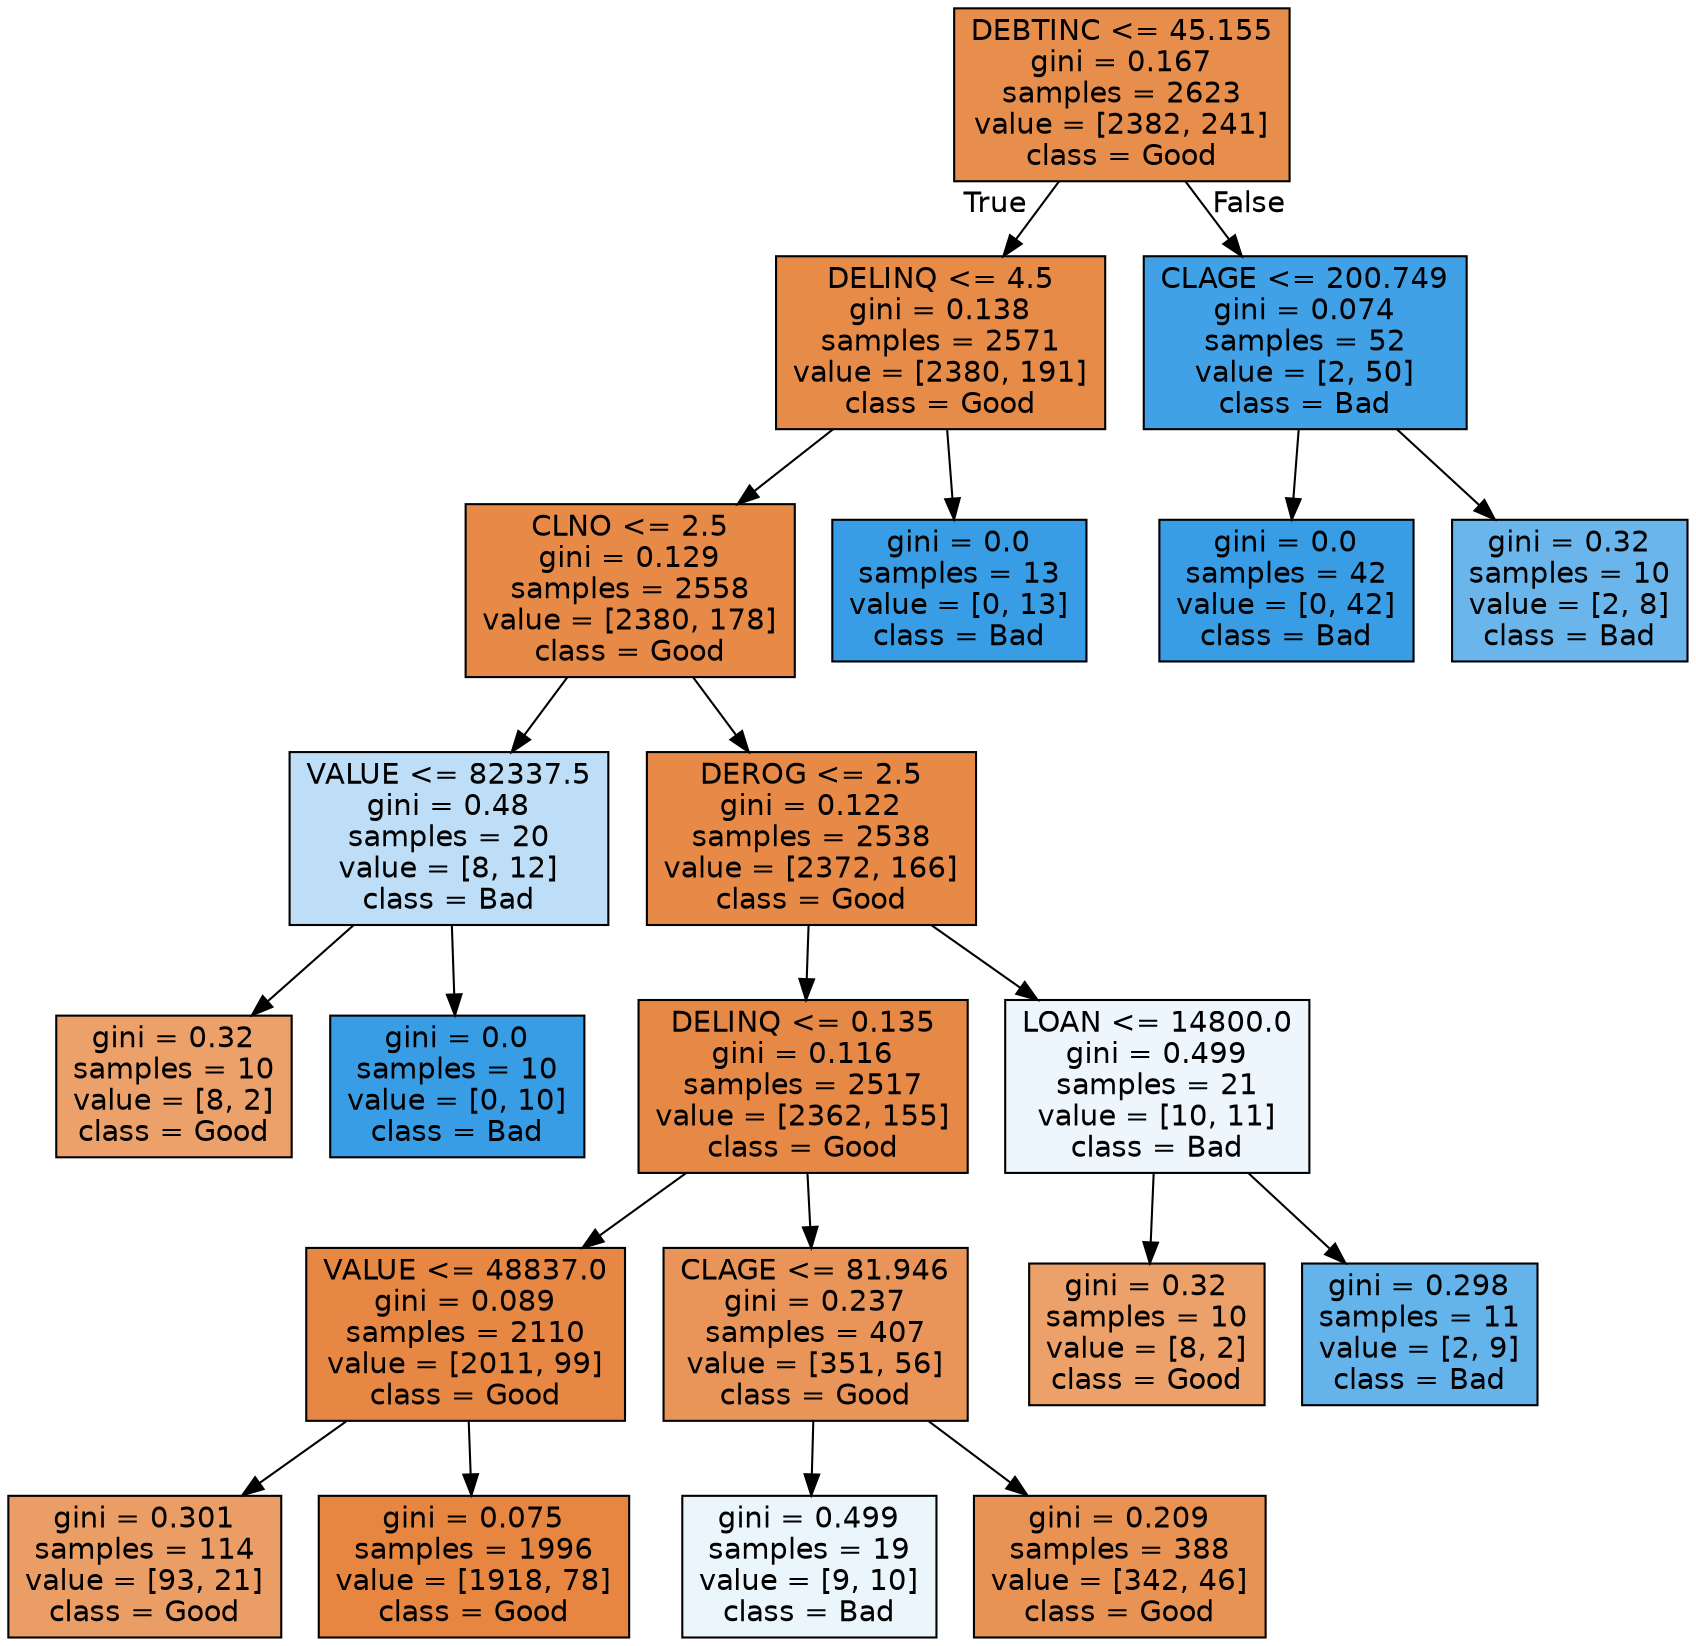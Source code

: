 digraph Tree {
node [shape=box, style="filled", color="black", fontname="helvetica"] ;
edge [fontname="helvetica"] ;
0 [label="DEBTINC <= 45.155\ngini = 0.167\nsamples = 2623\nvalue = [2382, 241]\nclass = Good", fillcolor="#e88e4d"] ;
1 [label="DELINQ <= 4.5\ngini = 0.138\nsamples = 2571\nvalue = [2380, 191]\nclass = Good", fillcolor="#e78b49"] ;
0 -> 1 [labeldistance=2.5, labelangle=45, headlabel="True"] ;
2 [label="CLNO <= 2.5\ngini = 0.129\nsamples = 2558\nvalue = [2380, 178]\nclass = Good", fillcolor="#e78a48"] ;
1 -> 2 ;
3 [label="VALUE <= 82337.5\ngini = 0.48\nsamples = 20\nvalue = [8, 12]\nclass = Bad", fillcolor="#bddef6"] ;
2 -> 3 ;
4 [label="gini = 0.32\nsamples = 10\nvalue = [8, 2]\nclass = Good", fillcolor="#eca06a"] ;
3 -> 4 ;
5 [label="gini = 0.0\nsamples = 10\nvalue = [0, 10]\nclass = Bad", fillcolor="#399de5"] ;
3 -> 5 ;
6 [label="DEROG <= 2.5\ngini = 0.122\nsamples = 2538\nvalue = [2372, 166]\nclass = Good", fillcolor="#e78a47"] ;
2 -> 6 ;
7 [label="DELINQ <= 0.135\ngini = 0.116\nsamples = 2517\nvalue = [2362, 155]\nclass = Good", fillcolor="#e78946"] ;
6 -> 7 ;
8 [label="VALUE <= 48837.0\ngini = 0.089\nsamples = 2110\nvalue = [2011, 99]\nclass = Good", fillcolor="#e68743"] ;
7 -> 8 ;
9 [label="gini = 0.301\nsamples = 114\nvalue = [93, 21]\nclass = Good", fillcolor="#eb9d66"] ;
8 -> 9 ;
10 [label="gini = 0.075\nsamples = 1996\nvalue = [1918, 78]\nclass = Good", fillcolor="#e68641"] ;
8 -> 10 ;
11 [label="CLAGE <= 81.946\ngini = 0.237\nsamples = 407\nvalue = [351, 56]\nclass = Good", fillcolor="#e99559"] ;
7 -> 11 ;
12 [label="gini = 0.499\nsamples = 19\nvalue = [9, 10]\nclass = Bad", fillcolor="#ebf5fc"] ;
11 -> 12 ;
13 [label="gini = 0.209\nsamples = 388\nvalue = [342, 46]\nclass = Good", fillcolor="#e89254"] ;
11 -> 13 ;
14 [label="LOAN <= 14800.0\ngini = 0.499\nsamples = 21\nvalue = [10, 11]\nclass = Bad", fillcolor="#edf6fd"] ;
6 -> 14 ;
15 [label="gini = 0.32\nsamples = 10\nvalue = [8, 2]\nclass = Good", fillcolor="#eca06a"] ;
14 -> 15 ;
16 [label="gini = 0.298\nsamples = 11\nvalue = [2, 9]\nclass = Bad", fillcolor="#65b3eb"] ;
14 -> 16 ;
17 [label="gini = 0.0\nsamples = 13\nvalue = [0, 13]\nclass = Bad", fillcolor="#399de5"] ;
1 -> 17 ;
18 [label="CLAGE <= 200.749\ngini = 0.074\nsamples = 52\nvalue = [2, 50]\nclass = Bad", fillcolor="#41a1e6"] ;
0 -> 18 [labeldistance=2.5, labelangle=-45, headlabel="False"] ;
19 [label="gini = 0.0\nsamples = 42\nvalue = [0, 42]\nclass = Bad", fillcolor="#399de5"] ;
18 -> 19 ;
20 [label="gini = 0.32\nsamples = 10\nvalue = [2, 8]\nclass = Bad", fillcolor="#6ab6ec"] ;
18 -> 20 ;
}